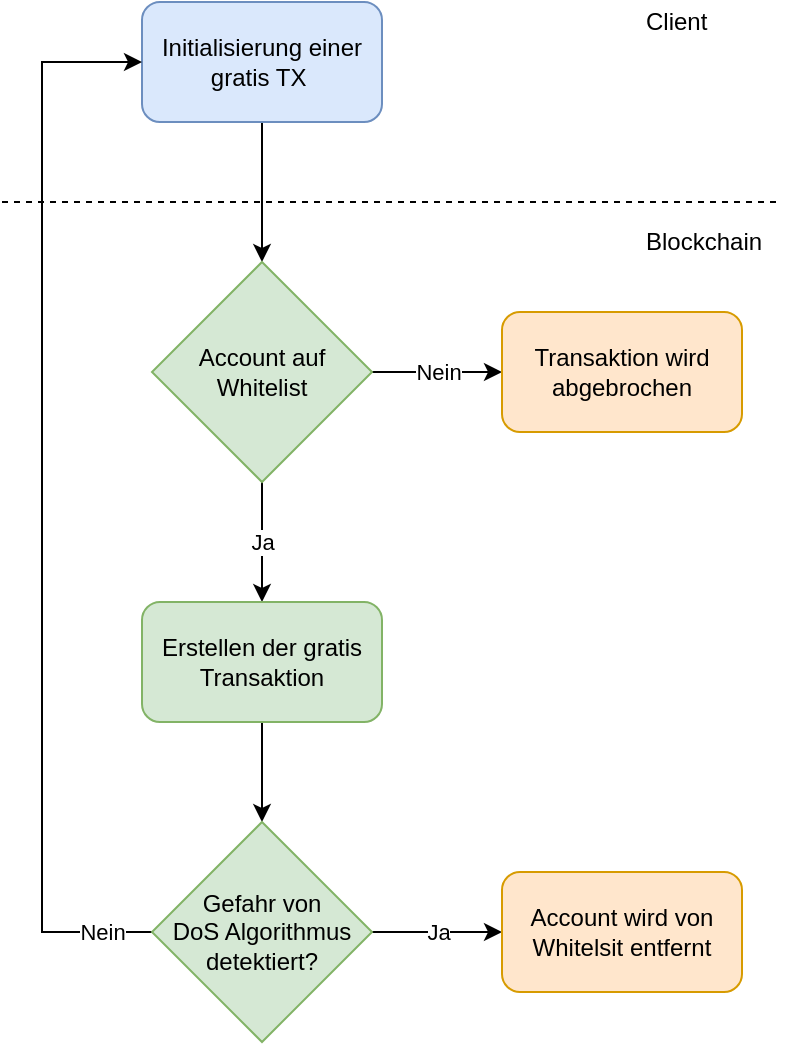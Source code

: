 <mxfile version="12.6.5" type="device"><diagram id="6U_O8BCy0TZ_c_h55N7o" name="Page-1"><mxGraphModel dx="841" dy="809" grid="1" gridSize="10" guides="1" tooltips="1" connect="1" arrows="1" fold="1" page="1" pageScale="1" pageWidth="827" pageHeight="1169" math="0" shadow="0"><root><mxCell id="0"/><mxCell id="1" parent="0"/><mxCell id="zq23XHJsoZpCTcpa23Km-6" style="edgeStyle=orthogonalEdgeStyle;rounded=0;orthogonalLoop=1;jettySize=auto;html=1;entryX=0.5;entryY=0;entryDx=0;entryDy=0;" edge="1" parent="1" source="zq23XHJsoZpCTcpa23Km-1" target="zq23XHJsoZpCTcpa23Km-5"><mxGeometry relative="1" as="geometry"/></mxCell><mxCell id="zq23XHJsoZpCTcpa23Km-1" value="Initialisierung einer gratis TX&amp;nbsp;" style="rounded=1;whiteSpace=wrap;html=1;fillColor=#dae8fc;strokeColor=#6c8ebf;" vertex="1" parent="1"><mxGeometry x="80" y="40" width="120" height="60" as="geometry"/></mxCell><mxCell id="zq23XHJsoZpCTcpa23Km-2" value="" style="endArrow=none;dashed=1;html=1;" edge="1" parent="1"><mxGeometry width="50" height="50" relative="1" as="geometry"><mxPoint x="10" y="140" as="sourcePoint"/><mxPoint x="400" y="140" as="targetPoint"/></mxGeometry></mxCell><mxCell id="zq23XHJsoZpCTcpa23Km-3" value="Client" style="text;html=1;strokeColor=none;fillColor=none;align=left;verticalAlign=middle;whiteSpace=wrap;rounded=0;" vertex="1" parent="1"><mxGeometry x="330" y="40" width="40" height="20" as="geometry"/></mxCell><mxCell id="zq23XHJsoZpCTcpa23Km-4" value="Blockchain" style="text;html=1;strokeColor=none;fillColor=none;align=left;verticalAlign=middle;whiteSpace=wrap;rounded=0;" vertex="1" parent="1"><mxGeometry x="330" y="150" width="40" height="20" as="geometry"/></mxCell><mxCell id="zq23XHJsoZpCTcpa23Km-8" value="Nein" style="edgeStyle=orthogonalEdgeStyle;rounded=0;orthogonalLoop=1;jettySize=auto;html=1;" edge="1" parent="1" source="zq23XHJsoZpCTcpa23Km-5" target="zq23XHJsoZpCTcpa23Km-7"><mxGeometry relative="1" as="geometry"/></mxCell><mxCell id="zq23XHJsoZpCTcpa23Km-10" value="Ja" style="edgeStyle=orthogonalEdgeStyle;rounded=0;orthogonalLoop=1;jettySize=auto;html=1;entryX=0.5;entryY=0;entryDx=0;entryDy=0;" edge="1" parent="1" source="zq23XHJsoZpCTcpa23Km-5" target="zq23XHJsoZpCTcpa23Km-9"><mxGeometry relative="1" as="geometry"/></mxCell><mxCell id="zq23XHJsoZpCTcpa23Km-5" value="Account auf&lt;br&gt;&lt;div style=&quot;&quot;&gt;&lt;span&gt;Whitelist&lt;/span&gt;&lt;/div&gt;" style="rhombus;whiteSpace=wrap;html=1;align=center;fillColor=#d5e8d4;strokeColor=#82b366;" vertex="1" parent="1"><mxGeometry x="85" y="170" width="110" height="110" as="geometry"/></mxCell><mxCell id="zq23XHJsoZpCTcpa23Km-7" value="Transaktion wird&lt;br&gt;abgebrochen" style="rounded=1;whiteSpace=wrap;html=1;align=center;fillColor=#ffe6cc;strokeColor=#d79b00;" vertex="1" parent="1"><mxGeometry x="260" y="195" width="120" height="60" as="geometry"/></mxCell><mxCell id="zq23XHJsoZpCTcpa23Km-12" style="edgeStyle=orthogonalEdgeStyle;rounded=0;orthogonalLoop=1;jettySize=auto;html=1;" edge="1" parent="1" source="zq23XHJsoZpCTcpa23Km-9" target="zq23XHJsoZpCTcpa23Km-11"><mxGeometry relative="1" as="geometry"/></mxCell><mxCell id="zq23XHJsoZpCTcpa23Km-9" value="Erstellen der gratis&lt;br&gt;Transaktion" style="rounded=1;whiteSpace=wrap;html=1;align=center;fillColor=#d5e8d4;strokeColor=#82b366;" vertex="1" parent="1"><mxGeometry x="80" y="340" width="120" height="60" as="geometry"/></mxCell><mxCell id="zq23XHJsoZpCTcpa23Km-14" value="Ja" style="edgeStyle=orthogonalEdgeStyle;rounded=0;orthogonalLoop=1;jettySize=auto;html=1;entryX=0;entryY=0.5;entryDx=0;entryDy=0;" edge="1" parent="1" source="zq23XHJsoZpCTcpa23Km-11" target="zq23XHJsoZpCTcpa23Km-13"><mxGeometry relative="1" as="geometry"/></mxCell><mxCell id="zq23XHJsoZpCTcpa23Km-16" value="Nein" style="edgeStyle=orthogonalEdgeStyle;rounded=0;orthogonalLoop=1;jettySize=auto;html=1;entryX=0;entryY=0.5;entryDx=0;entryDy=0;" edge="1" parent="1" source="zq23XHJsoZpCTcpa23Km-11" target="zq23XHJsoZpCTcpa23Km-1"><mxGeometry x="-0.907" relative="1" as="geometry"><Array as="points"><mxPoint x="30" y="505"/><mxPoint x="30" y="70"/></Array><mxPoint as="offset"/></mxGeometry></mxCell><mxCell id="zq23XHJsoZpCTcpa23Km-11" value="Gefahr von&lt;br&gt;DoS Algorithmus&lt;br&gt;detektiert?" style="rhombus;whiteSpace=wrap;html=1;align=center;fillColor=#d5e8d4;strokeColor=#82b366;" vertex="1" parent="1"><mxGeometry x="85" y="450" width="110" height="110" as="geometry"/></mxCell><mxCell id="zq23XHJsoZpCTcpa23Km-13" value="Account wird von&lt;br&gt;Whitelsit entfernt" style="rounded=1;whiteSpace=wrap;html=1;align=center;fillColor=#ffe6cc;strokeColor=#d79b00;" vertex="1" parent="1"><mxGeometry x="260" y="475" width="120" height="60" as="geometry"/></mxCell></root></mxGraphModel></diagram></mxfile>